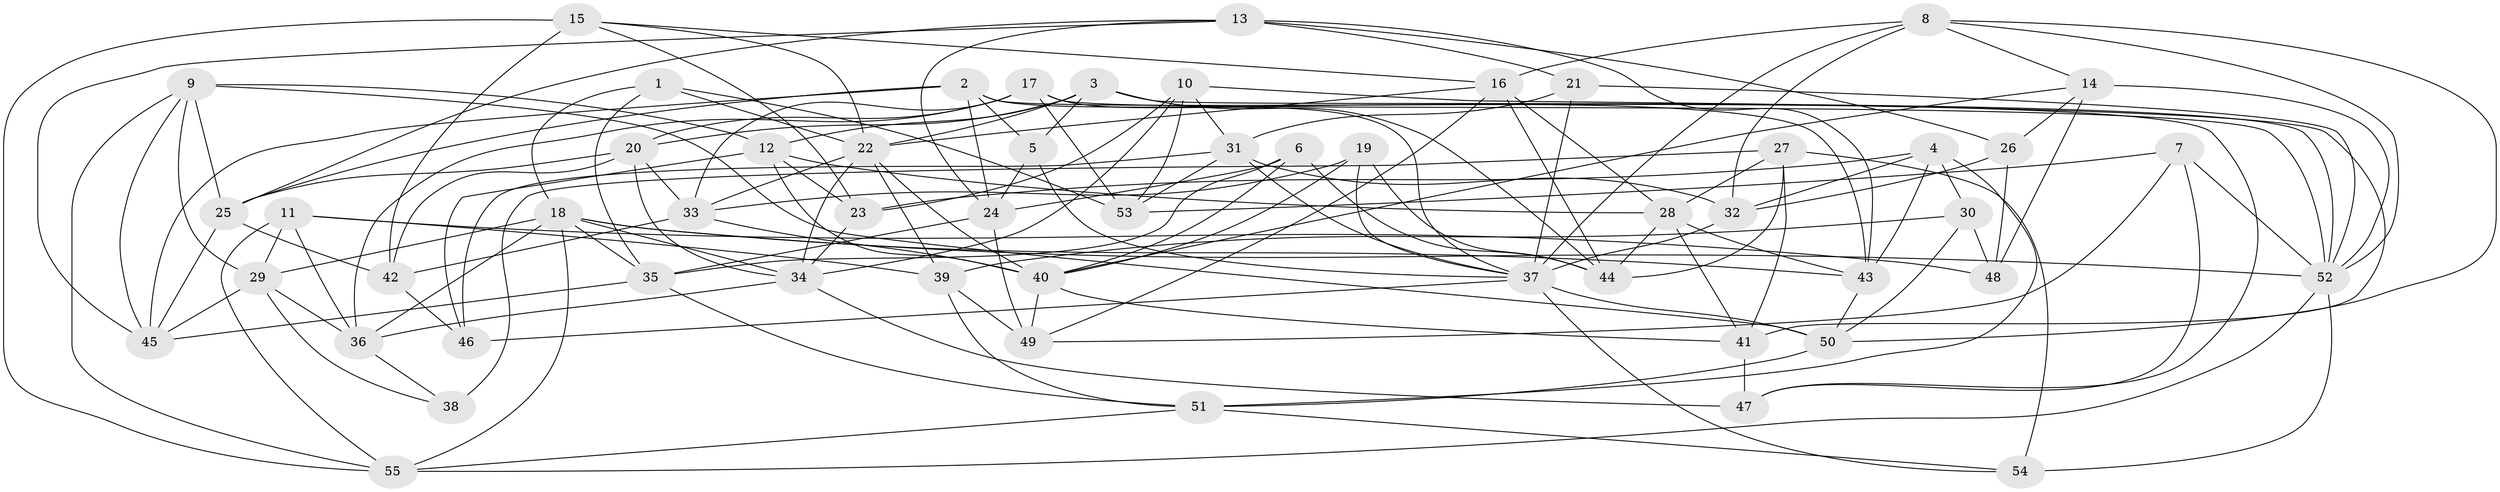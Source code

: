 // original degree distribution, {4: 1.0}
// Generated by graph-tools (version 1.1) at 2025/02/03/09/25 03:02:58]
// undirected, 55 vertices, 152 edges
graph export_dot {
graph [start="1"]
  node [color=gray90,style=filled];
  1;
  2;
  3;
  4;
  5;
  6;
  7;
  8;
  9;
  10;
  11;
  12;
  13;
  14;
  15;
  16;
  17;
  18;
  19;
  20;
  21;
  22;
  23;
  24;
  25;
  26;
  27;
  28;
  29;
  30;
  31;
  32;
  33;
  34;
  35;
  36;
  37;
  38;
  39;
  40;
  41;
  42;
  43;
  44;
  45;
  46;
  47;
  48;
  49;
  50;
  51;
  52;
  53;
  54;
  55;
  1 -- 18 [weight=1.0];
  1 -- 22 [weight=1.0];
  1 -- 35 [weight=1.0];
  1 -- 53 [weight=1.0];
  2 -- 5 [weight=1.0];
  2 -- 24 [weight=1.0];
  2 -- 25 [weight=1.0];
  2 -- 43 [weight=1.0];
  2 -- 45 [weight=1.0];
  2 -- 47 [weight=1.0];
  3 -- 5 [weight=1.0];
  3 -- 12 [weight=1.0];
  3 -- 20 [weight=1.0];
  3 -- 22 [weight=1.0];
  3 -- 44 [weight=1.0];
  3 -- 52 [weight=1.0];
  4 -- 23 [weight=2.0];
  4 -- 30 [weight=1.0];
  4 -- 32 [weight=1.0];
  4 -- 43 [weight=1.0];
  4 -- 51 [weight=1.0];
  5 -- 24 [weight=1.0];
  5 -- 37 [weight=1.0];
  6 -- 24 [weight=1.0];
  6 -- 35 [weight=1.0];
  6 -- 40 [weight=1.0];
  6 -- 44 [weight=1.0];
  7 -- 47 [weight=1.0];
  7 -- 49 [weight=1.0];
  7 -- 52 [weight=1.0];
  7 -- 53 [weight=1.0];
  8 -- 14 [weight=1.0];
  8 -- 16 [weight=1.0];
  8 -- 32 [weight=1.0];
  8 -- 37 [weight=1.0];
  8 -- 50 [weight=1.0];
  8 -- 52 [weight=1.0];
  9 -- 12 [weight=1.0];
  9 -- 25 [weight=1.0];
  9 -- 29 [weight=1.0];
  9 -- 45 [weight=1.0];
  9 -- 50 [weight=1.0];
  9 -- 55 [weight=1.0];
  10 -- 23 [weight=1.0];
  10 -- 31 [weight=1.0];
  10 -- 34 [weight=1.0];
  10 -- 41 [weight=1.0];
  10 -- 53 [weight=2.0];
  11 -- 29 [weight=1.0];
  11 -- 36 [weight=1.0];
  11 -- 39 [weight=1.0];
  11 -- 48 [weight=2.0];
  11 -- 55 [weight=1.0];
  12 -- 23 [weight=1.0];
  12 -- 28 [weight=1.0];
  12 -- 40 [weight=1.0];
  12 -- 46 [weight=1.0];
  13 -- 21 [weight=1.0];
  13 -- 24 [weight=1.0];
  13 -- 25 [weight=1.0];
  13 -- 26 [weight=1.0];
  13 -- 43 [weight=1.0];
  13 -- 45 [weight=1.0];
  14 -- 26 [weight=1.0];
  14 -- 40 [weight=1.0];
  14 -- 48 [weight=1.0];
  14 -- 52 [weight=2.0];
  15 -- 16 [weight=1.0];
  15 -- 22 [weight=1.0];
  15 -- 23 [weight=1.0];
  15 -- 42 [weight=2.0];
  15 -- 55 [weight=1.0];
  16 -- 22 [weight=1.0];
  16 -- 28 [weight=1.0];
  16 -- 44 [weight=1.0];
  16 -- 49 [weight=1.0];
  17 -- 20 [weight=1.0];
  17 -- 33 [weight=1.0];
  17 -- 36 [weight=1.0];
  17 -- 37 [weight=1.0];
  17 -- 52 [weight=1.0];
  17 -- 53 [weight=1.0];
  18 -- 29 [weight=1.0];
  18 -- 34 [weight=1.0];
  18 -- 35 [weight=1.0];
  18 -- 36 [weight=1.0];
  18 -- 43 [weight=1.0];
  18 -- 52 [weight=1.0];
  18 -- 55 [weight=1.0];
  19 -- 33 [weight=1.0];
  19 -- 37 [weight=1.0];
  19 -- 40 [weight=1.0];
  19 -- 44 [weight=1.0];
  20 -- 25 [weight=1.0];
  20 -- 33 [weight=1.0];
  20 -- 34 [weight=1.0];
  20 -- 42 [weight=1.0];
  21 -- 31 [weight=1.0];
  21 -- 37 [weight=1.0];
  21 -- 52 [weight=1.0];
  22 -- 33 [weight=1.0];
  22 -- 34 [weight=1.0];
  22 -- 39 [weight=1.0];
  22 -- 40 [weight=1.0];
  23 -- 34 [weight=1.0];
  24 -- 35 [weight=1.0];
  24 -- 49 [weight=1.0];
  25 -- 42 [weight=1.0];
  25 -- 45 [weight=1.0];
  26 -- 32 [weight=2.0];
  26 -- 48 [weight=2.0];
  27 -- 28 [weight=1.0];
  27 -- 38 [weight=2.0];
  27 -- 41 [weight=1.0];
  27 -- 44 [weight=1.0];
  27 -- 54 [weight=1.0];
  28 -- 41 [weight=1.0];
  28 -- 43 [weight=1.0];
  28 -- 44 [weight=1.0];
  29 -- 36 [weight=1.0];
  29 -- 38 [weight=1.0];
  29 -- 45 [weight=1.0];
  30 -- 39 [weight=1.0];
  30 -- 48 [weight=1.0];
  30 -- 50 [weight=1.0];
  31 -- 32 [weight=1.0];
  31 -- 37 [weight=1.0];
  31 -- 46 [weight=1.0];
  31 -- 53 [weight=1.0];
  32 -- 37 [weight=1.0];
  33 -- 40 [weight=1.0];
  33 -- 42 [weight=1.0];
  34 -- 36 [weight=1.0];
  34 -- 47 [weight=2.0];
  35 -- 45 [weight=1.0];
  35 -- 51 [weight=1.0];
  36 -- 38 [weight=1.0];
  37 -- 46 [weight=1.0];
  37 -- 50 [weight=1.0];
  37 -- 54 [weight=1.0];
  39 -- 49 [weight=2.0];
  39 -- 51 [weight=1.0];
  40 -- 41 [weight=1.0];
  40 -- 49 [weight=1.0];
  41 -- 47 [weight=2.0];
  42 -- 46 [weight=1.0];
  43 -- 50 [weight=1.0];
  50 -- 51 [weight=1.0];
  51 -- 54 [weight=1.0];
  51 -- 55 [weight=1.0];
  52 -- 54 [weight=1.0];
  52 -- 55 [weight=1.0];
}
